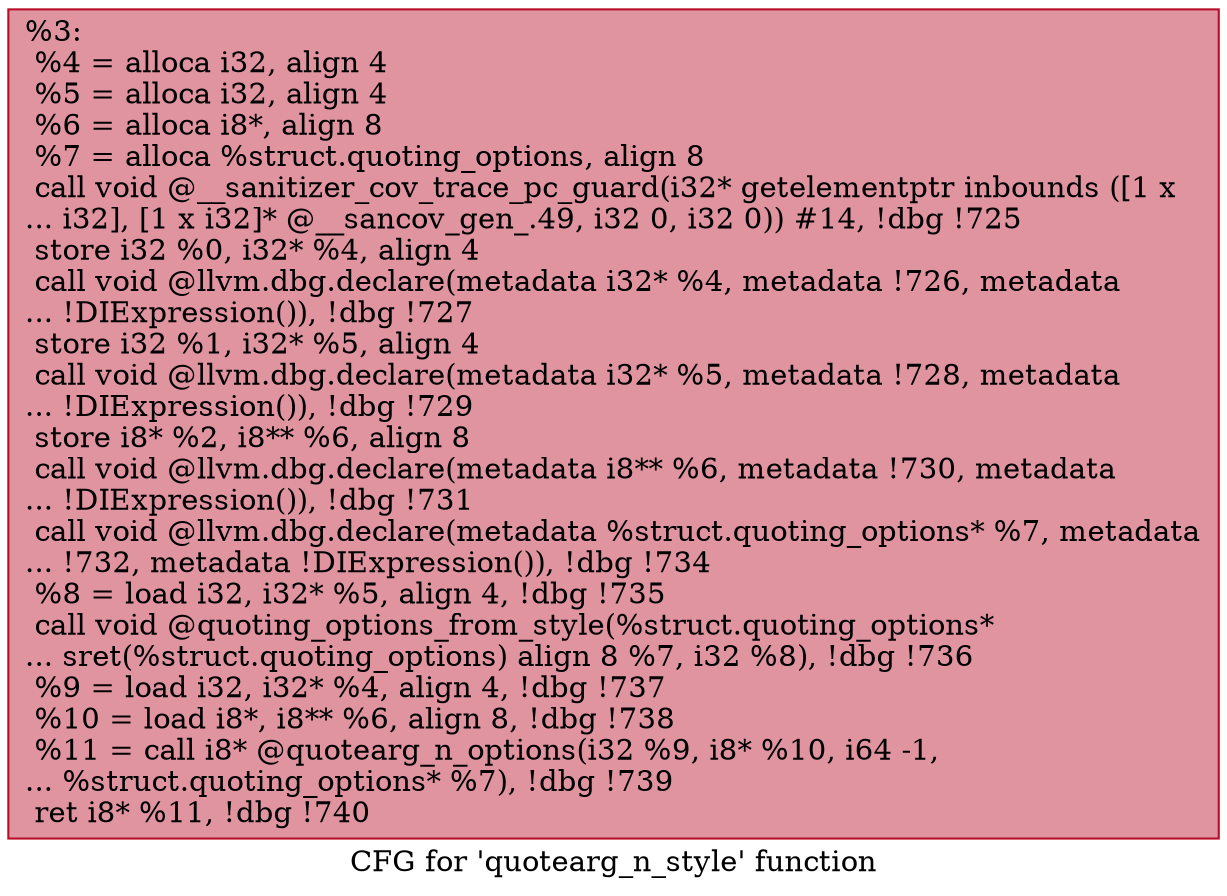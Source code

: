 digraph "CFG for 'quotearg_n_style' function" {
	label="CFG for 'quotearg_n_style' function";

	Node0x555ee502f680 [shape=record,color="#b70d28ff", style=filled, fillcolor="#b70d2870",label="{%3:\l  %4 = alloca i32, align 4\l  %5 = alloca i32, align 4\l  %6 = alloca i8*, align 8\l  %7 = alloca %struct.quoting_options, align 8\l  call void @__sanitizer_cov_trace_pc_guard(i32* getelementptr inbounds ([1 x\l... i32], [1 x i32]* @__sancov_gen_.49, i32 0, i32 0)) #14, !dbg !725\l  store i32 %0, i32* %4, align 4\l  call void @llvm.dbg.declare(metadata i32* %4, metadata !726, metadata\l... !DIExpression()), !dbg !727\l  store i32 %1, i32* %5, align 4\l  call void @llvm.dbg.declare(metadata i32* %5, metadata !728, metadata\l... !DIExpression()), !dbg !729\l  store i8* %2, i8** %6, align 8\l  call void @llvm.dbg.declare(metadata i8** %6, metadata !730, metadata\l... !DIExpression()), !dbg !731\l  call void @llvm.dbg.declare(metadata %struct.quoting_options* %7, metadata\l... !732, metadata !DIExpression()), !dbg !734\l  %8 = load i32, i32* %5, align 4, !dbg !735\l  call void @quoting_options_from_style(%struct.quoting_options*\l... sret(%struct.quoting_options) align 8 %7, i32 %8), !dbg !736\l  %9 = load i32, i32* %4, align 4, !dbg !737\l  %10 = load i8*, i8** %6, align 8, !dbg !738\l  %11 = call i8* @quotearg_n_options(i32 %9, i8* %10, i64 -1,\l... %struct.quoting_options* %7), !dbg !739\l  ret i8* %11, !dbg !740\l}"];
}
